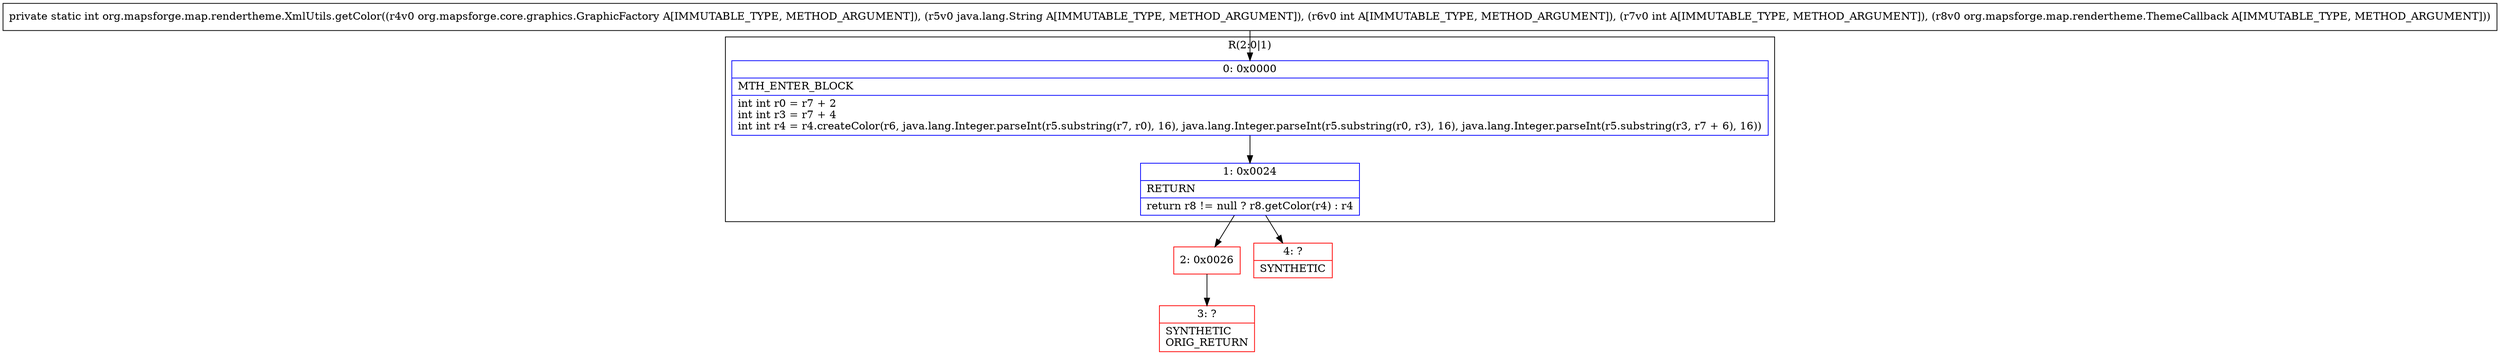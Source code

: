 digraph "CFG fororg.mapsforge.map.rendertheme.XmlUtils.getColor(Lorg\/mapsforge\/core\/graphics\/GraphicFactory;Ljava\/lang\/String;IILorg\/mapsforge\/map\/rendertheme\/ThemeCallback;)I" {
subgraph cluster_Region_364210855 {
label = "R(2:0|1)";
node [shape=record,color=blue];
Node_0 [shape=record,label="{0\:\ 0x0000|MTH_ENTER_BLOCK\l|int int r0 = r7 + 2\lint int r3 = r7 + 4\lint int r4 = r4.createColor(r6, java.lang.Integer.parseInt(r5.substring(r7, r0), 16), java.lang.Integer.parseInt(r5.substring(r0, r3), 16), java.lang.Integer.parseInt(r5.substring(r3, r7 + 6), 16))\l}"];
Node_1 [shape=record,label="{1\:\ 0x0024|RETURN\l|return r8 != null ? r8.getColor(r4) : r4\l}"];
}
Node_2 [shape=record,color=red,label="{2\:\ 0x0026}"];
Node_3 [shape=record,color=red,label="{3\:\ ?|SYNTHETIC\lORIG_RETURN\l}"];
Node_4 [shape=record,color=red,label="{4\:\ ?|SYNTHETIC\l}"];
MethodNode[shape=record,label="{private static int org.mapsforge.map.rendertheme.XmlUtils.getColor((r4v0 org.mapsforge.core.graphics.GraphicFactory A[IMMUTABLE_TYPE, METHOD_ARGUMENT]), (r5v0 java.lang.String A[IMMUTABLE_TYPE, METHOD_ARGUMENT]), (r6v0 int A[IMMUTABLE_TYPE, METHOD_ARGUMENT]), (r7v0 int A[IMMUTABLE_TYPE, METHOD_ARGUMENT]), (r8v0 org.mapsforge.map.rendertheme.ThemeCallback A[IMMUTABLE_TYPE, METHOD_ARGUMENT])) }"];
MethodNode -> Node_0;
Node_0 -> Node_1;
Node_1 -> Node_2;
Node_1 -> Node_4;
Node_2 -> Node_3;
}

